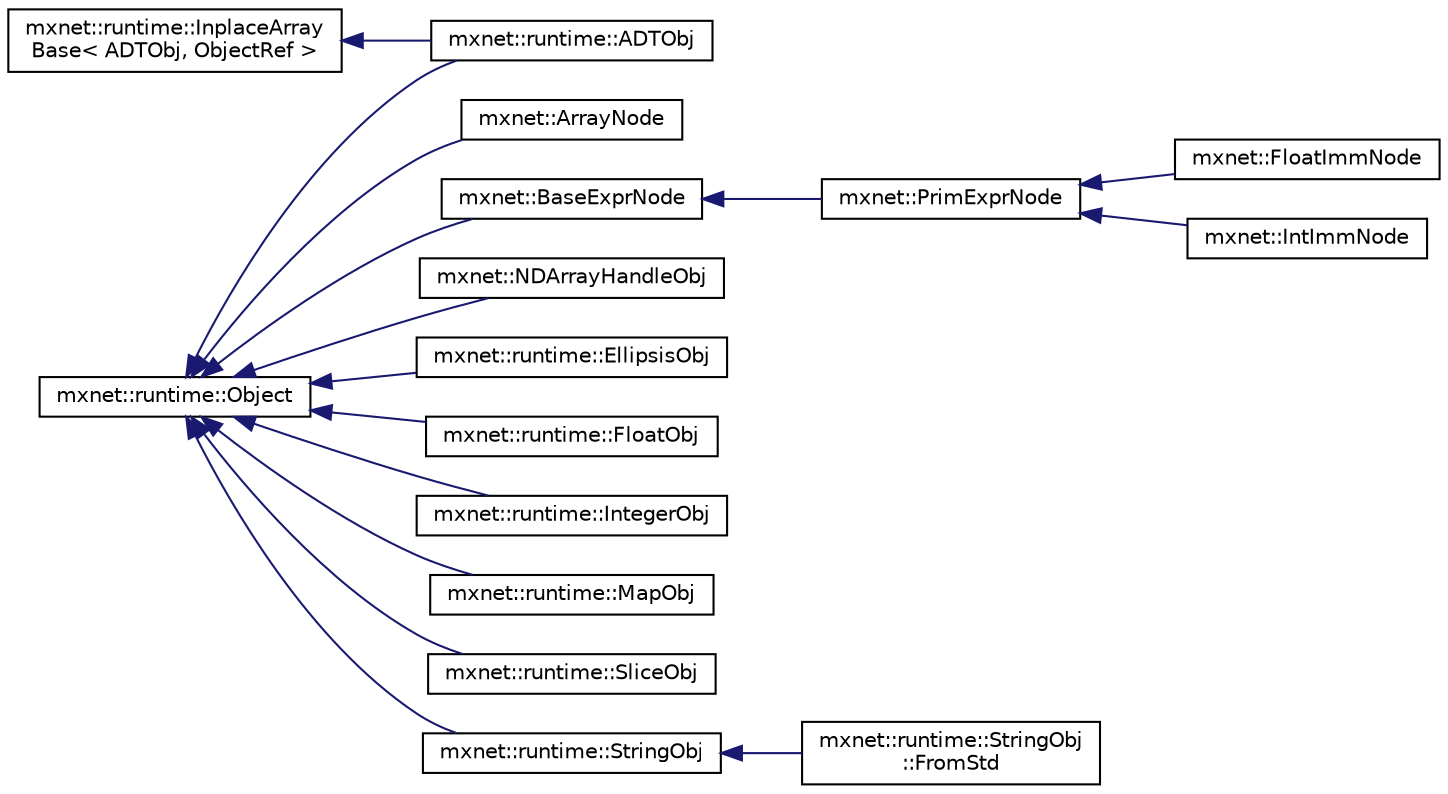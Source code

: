 digraph "Graphical Class Hierarchy"
{
 // LATEX_PDF_SIZE
  edge [fontname="Helvetica",fontsize="10",labelfontname="Helvetica",labelfontsize="10"];
  node [fontname="Helvetica",fontsize="10",shape=record];
  rankdir="LR";
  Node371 [label="mxnet::runtime::InplaceArray\lBase\< ADTObj, ObjectRef \>",height=0.2,width=0.4,color="black", fillcolor="white", style="filled",URL="$classmxnet_1_1runtime_1_1InplaceArrayBase.html",tooltip=" "];
  Node371 -> Node7 [dir="back",color="midnightblue",fontsize="10",style="solid",fontname="Helvetica"];
  Node7 [label="mxnet::runtime::ADTObj",height=0.2,width=0.4,color="black", fillcolor="white", style="filled",URL="$classmxnet_1_1runtime_1_1ADTObj.html",tooltip="An object representing a structure or enumeration."];
  Node0 [label="mxnet::runtime::Object",height=0.2,width=0.4,color="black", fillcolor="white", style="filled",URL="$classmxnet_1_1runtime_1_1Object.html",tooltip="base class of all object containers."];
  Node0 -> Node1 [dir="back",color="midnightblue",fontsize="10",style="solid",fontname="Helvetica"];
  Node1 [label="mxnet::ArrayNode",height=0.2,width=0.4,color="black", fillcolor="white", style="filled",URL="$classmxnet_1_1ArrayNode.html",tooltip="array node content in array"];
  Node0 -> Node2 [dir="back",color="midnightblue",fontsize="10",style="solid",fontname="Helvetica"];
  Node2 [label="mxnet::BaseExprNode",height=0.2,width=0.4,color="black", fillcolor="white", style="filled",URL="$classmxnet_1_1BaseExprNode.html",tooltip="Base type of all the expressions."];
  Node2 -> Node3 [dir="back",color="midnightblue",fontsize="10",style="solid",fontname="Helvetica"];
  Node3 [label="mxnet::PrimExprNode",height=0.2,width=0.4,color="black", fillcolor="white", style="filled",URL="$classmxnet_1_1PrimExprNode.html",tooltip="Base node of all primitive expressions."];
  Node3 -> Node4 [dir="back",color="midnightblue",fontsize="10",style="solid",fontname="Helvetica"];
  Node4 [label="mxnet::FloatImmNode",height=0.2,width=0.4,color="black", fillcolor="white", style="filled",URL="$classmxnet_1_1FloatImmNode.html",tooltip="Constant floating point literals in the program."];
  Node3 -> Node5 [dir="back",color="midnightblue",fontsize="10",style="solid",fontname="Helvetica"];
  Node5 [label="mxnet::IntImmNode",height=0.2,width=0.4,color="black", fillcolor="white", style="filled",URL="$classmxnet_1_1IntImmNode.html",tooltip="Constant integer literals in the program."];
  Node0 -> Node6 [dir="back",color="midnightblue",fontsize="10",style="solid",fontname="Helvetica"];
  Node6 [label="mxnet::NDArrayHandleObj",height=0.2,width=0.4,color="black", fillcolor="white", style="filled",URL="$classmxnet_1_1NDArrayHandleObj.html",tooltip=" "];
  Node0 -> Node7 [dir="back",color="midnightblue",fontsize="10",style="solid",fontname="Helvetica"];
  Node0 -> Node8 [dir="back",color="midnightblue",fontsize="10",style="solid",fontname="Helvetica"];
  Node8 [label="mxnet::runtime::EllipsisObj",height=0.2,width=0.4,color="black", fillcolor="white", style="filled",URL="$classmxnet_1_1runtime_1_1EllipsisObj.html",tooltip="Ellipsis."];
  Node0 -> Node9 [dir="back",color="midnightblue",fontsize="10",style="solid",fontname="Helvetica"];
  Node9 [label="mxnet::runtime::FloatObj",height=0.2,width=0.4,color="black", fillcolor="white", style="filled",URL="$classmxnet_1_1runtime_1_1FloatObj.html",tooltip=" "];
  Node0 -> Node10 [dir="back",color="midnightblue",fontsize="10",style="solid",fontname="Helvetica"];
  Node10 [label="mxnet::runtime::IntegerObj",height=0.2,width=0.4,color="black", fillcolor="white", style="filled",URL="$classmxnet_1_1runtime_1_1IntegerObj.html",tooltip=" "];
  Node0 -> Node11 [dir="back",color="midnightblue",fontsize="10",style="solid",fontname="Helvetica"];
  Node11 [label="mxnet::runtime::MapObj",height=0.2,width=0.4,color="black", fillcolor="white", style="filled",URL="$classmxnet_1_1runtime_1_1MapObj.html",tooltip="Shared content of all specializations of hash map."];
  Node0 -> Node12 [dir="back",color="midnightblue",fontsize="10",style="solid",fontname="Helvetica"];
  Node12 [label="mxnet::runtime::SliceObj",height=0.2,width=0.4,color="black", fillcolor="white", style="filled",URL="$classmxnet_1_1runtime_1_1SliceObj.html",tooltip="Slice."];
  Node0 -> Node13 [dir="back",color="midnightblue",fontsize="10",style="solid",fontname="Helvetica"];
  Node13 [label="mxnet::runtime::StringObj",height=0.2,width=0.4,color="black", fillcolor="white", style="filled",URL="$classmxnet_1_1runtime_1_1StringObj.html",tooltip="An object representing string. It's POD type."];
  Node13 -> Node14 [dir="back",color="midnightblue",fontsize="10",style="solid",fontname="Helvetica"];
  Node14 [label="mxnet::runtime::StringObj\l::FromStd",height=0.2,width=0.4,color="black", fillcolor="white", style="filled",URL="$classmxnet_1_1runtime_1_1StringObj_1_1FromStd.html",tooltip="An object representing string moved from std::string."];
}
